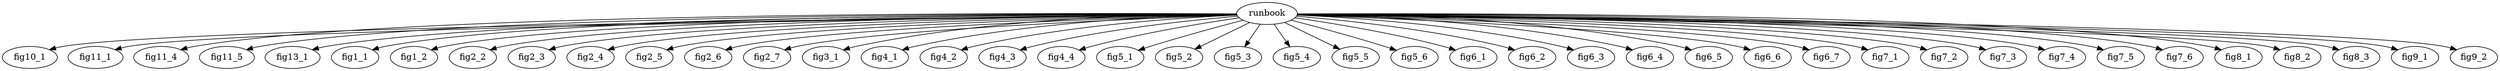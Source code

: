/* Created by mdot for Matlab */
digraph m2html {
  runbook -> fig10_1;
  runbook -> fig11_1;
  runbook -> fig11_4;
  runbook -> fig11_5;
  runbook -> fig13_1;
  runbook -> fig1_1;
  runbook -> fig1_2;
  runbook -> fig2_2;
  runbook -> fig2_3;
  runbook -> fig2_4;
  runbook -> fig2_5;
  runbook -> fig2_6;
  runbook -> fig2_7;
  runbook -> fig3_1;
  runbook -> fig4_1;
  runbook -> fig4_2;
  runbook -> fig4_3;
  runbook -> fig4_4;
  runbook -> fig5_1;
  runbook -> fig5_2;
  runbook -> fig5_3;
  runbook -> fig5_4;
  runbook -> fig5_5;
  runbook -> fig5_6;
  runbook -> fig6_1;
  runbook -> fig6_2;
  runbook -> fig6_3;
  runbook -> fig6_4;
  runbook -> fig6_5;
  runbook -> fig6_6;
  runbook -> fig6_7;
  runbook -> fig7_1;
  runbook -> fig7_2;
  runbook -> fig7_3;
  runbook -> fig7_4;
  runbook -> fig7_5;
  runbook -> fig7_6;
  runbook -> fig8_1;
  runbook -> fig8_2;
  runbook -> fig8_3;
  runbook -> fig9_1;
  runbook -> fig9_2;

  fig10_1 [URL="fig10_1.html"];
  fig11_1 [URL="fig11_1.html"];
  fig11_4 [URL="fig11_4.html"];
  fig11_5 [URL="fig11_5.html"];
  fig13_1 [URL="fig13_1.html"];
  fig1_1 [URL="fig1_1.html"];
  fig1_2 [URL="fig1_2.html"];
  fig2_2 [URL="fig2_2.html"];
  fig2_3 [URL="fig2_3.html"];
  fig2_4 [URL="fig2_4.html"];
  fig2_5 [URL="fig2_5.html"];
  fig2_6 [URL="fig2_6.html"];
  fig2_7 [URL="fig2_7.html"];
  fig3_1 [URL="fig3_1.html"];
  fig4_1 [URL="fig4_1.html"];
  fig4_2 [URL="fig4_2.html"];
  fig4_3 [URL="fig4_3.html"];
  fig4_4 [URL="fig4_4.html"];
  fig5_1 [URL="fig5_1.html"];
  fig5_2 [URL="fig5_2.html"];
  fig5_3 [URL="fig5_3.html"];
  fig5_4 [URL="fig5_4.html"];
  fig5_5 [URL="fig5_5.html"];
  fig5_6 [URL="fig5_6.html"];
  fig6_1 [URL="fig6_1.html"];
  fig6_2 [URL="fig6_2.html"];
  fig6_3 [URL="fig6_3.html"];
  fig6_4 [URL="fig6_4.html"];
  fig6_5 [URL="fig6_5.html"];
  fig6_6 [URL="fig6_6.html"];
  fig6_7 [URL="fig6_7.html"];
  fig7_1 [URL="fig7_1.html"];
  fig7_2 [URL="fig7_2.html"];
  fig7_3 [URL="fig7_3.html"];
  fig7_4 [URL="fig7_4.html"];
  fig7_5 [URL="fig7_5.html"];
  fig7_6 [URL="fig7_6.html"];
  fig8_1 [URL="fig8_1.html"];
  fig8_2 [URL="fig8_2.html"];
  fig8_3 [URL="fig8_3.html"];
  fig9_1 [URL="fig9_1.html"];
  fig9_2 [URL="fig9_2.html"];
  runbook [URL="runbook.html"];
}